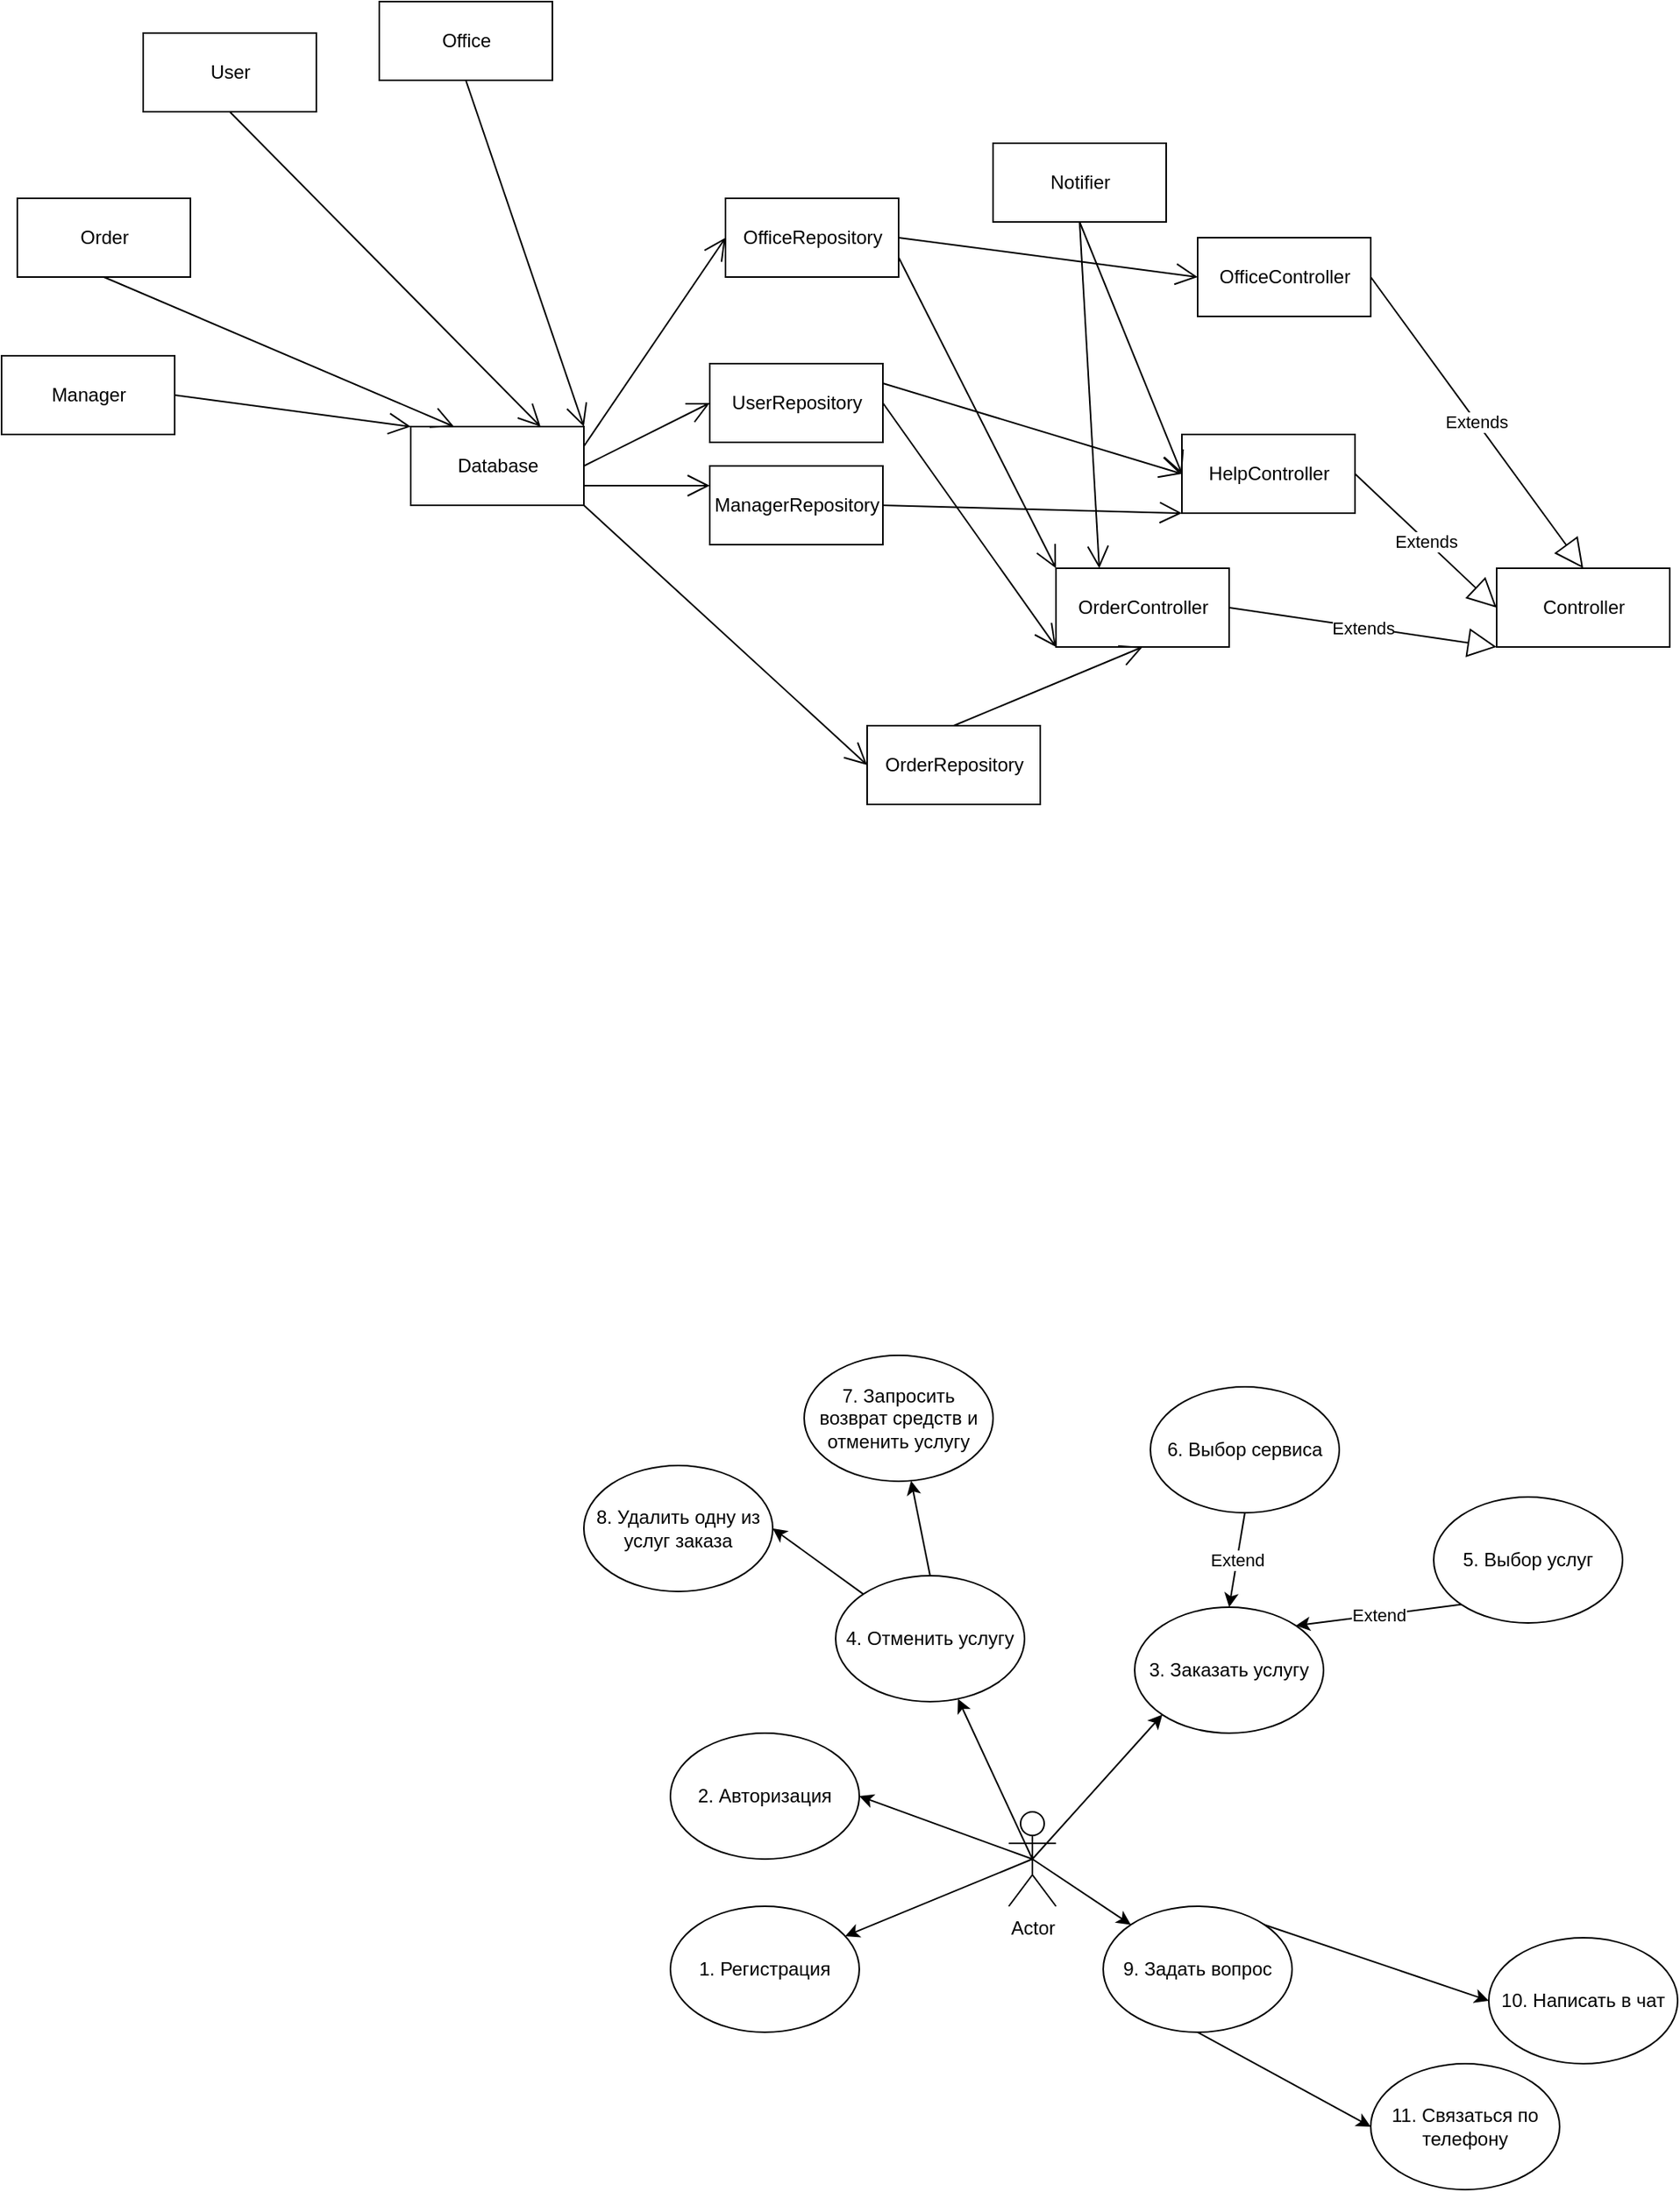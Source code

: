 <mxfile version="15.9.6" type="device"><diagram id="5nZ7VUJxkbCjXmRK6jXO" name="Page-1"><mxGraphModel dx="1422" dy="794" grid="1" gridSize="10" guides="1" tooltips="1" connect="1" arrows="1" fold="1" page="1" pageScale="1" pageWidth="827" pageHeight="1169" math="0" shadow="0"><root><mxCell id="0"/><mxCell id="1" parent="0"/><mxCell id="egQ7tiUSa5hnpav2sv3o-1" value="Database" style="html=1;" vertex="1" parent="1"><mxGeometry x="360" y="680" width="110" height="50" as="geometry"/></mxCell><mxCell id="egQ7tiUSa5hnpav2sv3o-2" value="Controller" style="html=1;" vertex="1" parent="1"><mxGeometry x="1050" y="770" width="110" height="50" as="geometry"/></mxCell><mxCell id="egQ7tiUSa5hnpav2sv3o-3" value="OfficeController" style="html=1;" vertex="1" parent="1"><mxGeometry x="860" y="560" width="110" height="50" as="geometry"/></mxCell><mxCell id="egQ7tiUSa5hnpav2sv3o-4" value="User" style="html=1;" vertex="1" parent="1"><mxGeometry x="190" y="430" width="110" height="50" as="geometry"/></mxCell><mxCell id="egQ7tiUSa5hnpav2sv3o-5" value="Office" style="html=1;" vertex="1" parent="1"><mxGeometry x="340" y="410" width="110" height="50" as="geometry"/></mxCell><mxCell id="egQ7tiUSa5hnpav2sv3o-6" value="Order" style="html=1;" vertex="1" parent="1"><mxGeometry x="110" y="535" width="110" height="50" as="geometry"/></mxCell><mxCell id="egQ7tiUSa5hnpav2sv3o-7" value="Manager" style="html=1;" vertex="1" parent="1"><mxGeometry x="100" y="635" width="110" height="50" as="geometry"/></mxCell><mxCell id="egQ7tiUSa5hnpav2sv3o-9" value="UserRepository" style="html=1;" vertex="1" parent="1"><mxGeometry x="550" y="640" width="110" height="50" as="geometry"/></mxCell><mxCell id="egQ7tiUSa5hnpav2sv3o-10" value="OfficeRepository" style="html=1;" vertex="1" parent="1"><mxGeometry x="560" y="535" width="110" height="50" as="geometry"/></mxCell><mxCell id="egQ7tiUSa5hnpav2sv3o-11" value="OrderRepository" style="html=1;" vertex="1" parent="1"><mxGeometry x="650" y="870" width="110" height="50" as="geometry"/></mxCell><mxCell id="egQ7tiUSa5hnpav2sv3o-12" value="ManagerRepository" style="html=1;" vertex="1" parent="1"><mxGeometry x="550" y="705" width="110" height="50" as="geometry"/></mxCell><mxCell id="egQ7tiUSa5hnpav2sv3o-13" value="HelpController" style="html=1;" vertex="1" parent="1"><mxGeometry x="850" y="685" width="110" height="50" as="geometry"/></mxCell><mxCell id="egQ7tiUSa5hnpav2sv3o-14" value="Notifier" style="html=1;" vertex="1" parent="1"><mxGeometry x="730" y="500" width="110" height="50" as="geometry"/></mxCell><mxCell id="egQ7tiUSa5hnpav2sv3o-15" value="OrderController" style="html=1;" vertex="1" parent="1"><mxGeometry x="770" y="770" width="110" height="50" as="geometry"/></mxCell><mxCell id="egQ7tiUSa5hnpav2sv3o-16" value="Extends" style="endArrow=block;endSize=16;endFill=0;html=1;rounded=0;entryX=0.5;entryY=0;entryDx=0;entryDy=0;exitX=1;exitY=0.5;exitDx=0;exitDy=0;" edge="1" parent="1" source="egQ7tiUSa5hnpav2sv3o-3" target="egQ7tiUSa5hnpav2sv3o-2"><mxGeometry width="160" relative="1" as="geometry"><mxPoint x="1090" y="625" as="sourcePoint"/><mxPoint x="1250" y="625" as="targetPoint"/></mxGeometry></mxCell><mxCell id="egQ7tiUSa5hnpav2sv3o-17" value="Extends" style="endArrow=block;endSize=16;endFill=0;html=1;rounded=0;entryX=0;entryY=0.5;entryDx=0;entryDy=0;exitX=1;exitY=0.5;exitDx=0;exitDy=0;" edge="1" parent="1" source="egQ7tiUSa5hnpav2sv3o-13" target="egQ7tiUSa5hnpav2sv3o-2"><mxGeometry width="160" relative="1" as="geometry"><mxPoint x="950" y="640" as="sourcePoint"/><mxPoint x="1045" y="685" as="targetPoint"/></mxGeometry></mxCell><mxCell id="egQ7tiUSa5hnpav2sv3o-18" value="Extends" style="endArrow=block;endSize=16;endFill=0;html=1;rounded=0;entryX=0;entryY=1;entryDx=0;entryDy=0;exitX=1;exitY=0.5;exitDx=0;exitDy=0;" edge="1" parent="1" source="egQ7tiUSa5hnpav2sv3o-15" target="egQ7tiUSa5hnpav2sv3o-2"><mxGeometry width="160" relative="1" as="geometry"><mxPoint x="960" y="650" as="sourcePoint"/><mxPoint x="1055" y="695" as="targetPoint"/></mxGeometry></mxCell><mxCell id="egQ7tiUSa5hnpav2sv3o-19" value="" style="endArrow=open;endFill=1;endSize=12;html=1;rounded=0;exitX=0.5;exitY=1;exitDx=0;exitDy=0;entryX=0;entryY=0.5;entryDx=0;entryDy=0;" edge="1" parent="1" source="egQ7tiUSa5hnpav2sv3o-14" target="egQ7tiUSa5hnpav2sv3o-13"><mxGeometry width="160" relative="1" as="geometry"><mxPoint x="770" y="730" as="sourcePoint"/><mxPoint x="1250" y="625" as="targetPoint"/></mxGeometry></mxCell><mxCell id="egQ7tiUSa5hnpav2sv3o-20" value="" style="endArrow=open;endFill=1;endSize=12;html=1;rounded=0;exitX=0.5;exitY=1;exitDx=0;exitDy=0;entryX=0.25;entryY=0;entryDx=0;entryDy=0;" edge="1" parent="1" source="egQ7tiUSa5hnpav2sv3o-14" target="egQ7tiUSa5hnpav2sv3o-15"><mxGeometry width="160" relative="1" as="geometry"><mxPoint x="770" y="730" as="sourcePoint"/><mxPoint x="915" y="695" as="targetPoint"/></mxGeometry></mxCell><mxCell id="egQ7tiUSa5hnpav2sv3o-25" value="" style="endArrow=open;endFill=1;endSize=12;html=1;rounded=0;exitX=0.5;exitY=1;exitDx=0;exitDy=0;entryX=1;entryY=0;entryDx=0;entryDy=0;" edge="1" parent="1" source="egQ7tiUSa5hnpav2sv3o-5" target="egQ7tiUSa5hnpav2sv3o-1"><mxGeometry width="160" relative="1" as="geometry"><mxPoint x="20" y="815" as="sourcePoint"/><mxPoint x="100" y="865" as="targetPoint"/></mxGeometry></mxCell><mxCell id="egQ7tiUSa5hnpav2sv3o-26" value="" style="endArrow=open;endFill=1;endSize=12;html=1;rounded=0;exitX=1;exitY=0.5;exitDx=0;exitDy=0;entryX=0;entryY=0;entryDx=0;entryDy=0;" edge="1" parent="1" source="egQ7tiUSa5hnpav2sv3o-7" target="egQ7tiUSa5hnpav2sv3o-1"><mxGeometry width="160" relative="1" as="geometry"><mxPoint x="590" y="675" as="sourcePoint"/><mxPoint x="480" y="715" as="targetPoint"/></mxGeometry></mxCell><mxCell id="egQ7tiUSa5hnpav2sv3o-27" value="" style="endArrow=open;endFill=1;endSize=12;html=1;rounded=0;exitX=0.5;exitY=1;exitDx=0;exitDy=0;entryX=0.75;entryY=0;entryDx=0;entryDy=0;" edge="1" parent="1" source="egQ7tiUSa5hnpav2sv3o-4" target="egQ7tiUSa5hnpav2sv3o-1"><mxGeometry width="160" relative="1" as="geometry"><mxPoint x="600" y="685" as="sourcePoint"/><mxPoint x="415" y="680" as="targetPoint"/></mxGeometry></mxCell><mxCell id="egQ7tiUSa5hnpav2sv3o-28" value="" style="endArrow=open;endFill=1;endSize=12;html=1;rounded=0;exitX=0.5;exitY=1;exitDx=0;exitDy=0;entryX=0.25;entryY=0;entryDx=0;entryDy=0;" edge="1" parent="1" source="egQ7tiUSa5hnpav2sv3o-6" target="egQ7tiUSa5hnpav2sv3o-1"><mxGeometry width="160" relative="1" as="geometry"><mxPoint x="610" y="695" as="sourcePoint"/><mxPoint x="420" y="680" as="targetPoint"/></mxGeometry></mxCell><mxCell id="egQ7tiUSa5hnpav2sv3o-29" value="" style="endArrow=open;endFill=1;endSize=12;html=1;rounded=0;exitX=1;exitY=0.75;exitDx=0;exitDy=0;entryX=0;entryY=0.25;entryDx=0;entryDy=0;" edge="1" parent="1" source="egQ7tiUSa5hnpav2sv3o-1" target="egQ7tiUSa5hnpav2sv3o-12"><mxGeometry width="160" relative="1" as="geometry"><mxPoint x="620" y="705" as="sourcePoint"/><mxPoint x="510" y="745" as="targetPoint"/></mxGeometry></mxCell><mxCell id="egQ7tiUSa5hnpav2sv3o-30" value="" style="endArrow=open;endFill=1;endSize=12;html=1;rounded=0;exitX=1;exitY=0.5;exitDx=0;exitDy=0;entryX=0;entryY=0.5;entryDx=0;entryDy=0;" edge="1" parent="1" source="egQ7tiUSa5hnpav2sv3o-1" target="egQ7tiUSa5hnpav2sv3o-9"><mxGeometry width="160" relative="1" as="geometry"><mxPoint x="630" y="715" as="sourcePoint"/><mxPoint x="520" y="755" as="targetPoint"/></mxGeometry></mxCell><mxCell id="egQ7tiUSa5hnpav2sv3o-32" value="" style="endArrow=open;endFill=1;endSize=12;html=1;rounded=0;exitX=1;exitY=1;exitDx=0;exitDy=0;entryX=0;entryY=0.5;entryDx=0;entryDy=0;" edge="1" parent="1" source="egQ7tiUSa5hnpav2sv3o-1" target="egQ7tiUSa5hnpav2sv3o-11"><mxGeometry width="160" relative="1" as="geometry"><mxPoint x="650" y="735" as="sourcePoint"/><mxPoint x="540" y="775" as="targetPoint"/></mxGeometry></mxCell><mxCell id="egQ7tiUSa5hnpav2sv3o-33" value="" style="endArrow=open;endFill=1;endSize=12;html=1;rounded=0;exitX=1;exitY=0.25;exitDx=0;exitDy=0;entryX=0;entryY=0.5;entryDx=0;entryDy=0;" edge="1" parent="1" source="egQ7tiUSa5hnpav2sv3o-1" target="egQ7tiUSa5hnpav2sv3o-10"><mxGeometry width="160" relative="1" as="geometry"><mxPoint x="660" y="745" as="sourcePoint"/><mxPoint x="550" y="785" as="targetPoint"/></mxGeometry></mxCell><mxCell id="egQ7tiUSa5hnpav2sv3o-34" value="" style="endArrow=open;endFill=1;endSize=12;html=1;rounded=0;exitX=1;exitY=0.5;exitDx=0;exitDy=0;entryX=0;entryY=1;entryDx=0;entryDy=0;" edge="1" parent="1" source="egQ7tiUSa5hnpav2sv3o-12" target="egQ7tiUSa5hnpav2sv3o-13"><mxGeometry width="160" relative="1" as="geometry"><mxPoint x="670" y="755" as="sourcePoint"/><mxPoint x="560" y="795" as="targetPoint"/></mxGeometry></mxCell><mxCell id="egQ7tiUSa5hnpav2sv3o-35" value="" style="endArrow=open;endFill=1;endSize=12;html=1;rounded=0;exitX=0.5;exitY=0;exitDx=0;exitDy=0;entryX=0.5;entryY=1;entryDx=0;entryDy=0;" edge="1" parent="1" source="egQ7tiUSa5hnpav2sv3o-11" target="egQ7tiUSa5hnpav2sv3o-15"><mxGeometry width="160" relative="1" as="geometry"><mxPoint x="680" y="765" as="sourcePoint"/><mxPoint x="570" y="805" as="targetPoint"/></mxGeometry></mxCell><mxCell id="egQ7tiUSa5hnpav2sv3o-36" value="" style="endArrow=open;endFill=1;endSize=12;html=1;rounded=0;exitX=1;exitY=0.5;exitDx=0;exitDy=0;entryX=0;entryY=0.5;entryDx=0;entryDy=0;" edge="1" parent="1" source="egQ7tiUSa5hnpav2sv3o-10" target="egQ7tiUSa5hnpav2sv3o-3"><mxGeometry width="160" relative="1" as="geometry"><mxPoint x="690" y="775" as="sourcePoint"/><mxPoint x="580" y="815" as="targetPoint"/></mxGeometry></mxCell><mxCell id="egQ7tiUSa5hnpav2sv3o-37" value="" style="endArrow=open;endFill=1;endSize=12;html=1;rounded=0;exitX=1;exitY=0.5;exitDx=0;exitDy=0;entryX=0;entryY=1;entryDx=0;entryDy=0;" edge="1" parent="1" source="egQ7tiUSa5hnpav2sv3o-9" target="egQ7tiUSa5hnpav2sv3o-15"><mxGeometry width="160" relative="1" as="geometry"><mxPoint x="680" y="1015" as="sourcePoint"/><mxPoint x="590" y="825" as="targetPoint"/></mxGeometry></mxCell><mxCell id="egQ7tiUSa5hnpav2sv3o-38" value="" style="endArrow=open;endFill=1;endSize=12;html=1;rounded=0;exitX=1;exitY=0.25;exitDx=0;exitDy=0;entryX=0;entryY=0.5;entryDx=0;entryDy=0;" edge="1" parent="1" source="egQ7tiUSa5hnpav2sv3o-9" target="egQ7tiUSa5hnpav2sv3o-13"><mxGeometry width="160" relative="1" as="geometry"><mxPoint x="690" y="945" as="sourcePoint"/><mxPoint x="887.5" y="815" as="targetPoint"/></mxGeometry></mxCell><mxCell id="egQ7tiUSa5hnpav2sv3o-39" value="" style="endArrow=open;endFill=1;endSize=12;html=1;rounded=0;exitX=1;exitY=0.75;exitDx=0;exitDy=0;entryX=0;entryY=0;entryDx=0;entryDy=0;" edge="1" parent="1" source="egQ7tiUSa5hnpav2sv3o-10" target="egQ7tiUSa5hnpav2sv3o-15"><mxGeometry width="160" relative="1" as="geometry"><mxPoint x="680" y="570" as="sourcePoint"/><mxPoint x="840" y="640" as="targetPoint"/></mxGeometry></mxCell><mxCell id="egQ7tiUSa5hnpav2sv3o-49" value="Actor" style="shape=umlActor;verticalLabelPosition=bottom;verticalAlign=top;html=1;outlineConnect=0;" vertex="1" parent="1"><mxGeometry x="740" y="1560" width="30" height="60" as="geometry"/></mxCell><mxCell id="egQ7tiUSa5hnpav2sv3o-50" value="2. Авторизация" style="ellipse;whiteSpace=wrap;html=1;" vertex="1" parent="1"><mxGeometry x="525" y="1510" width="120" height="80" as="geometry"/></mxCell><mxCell id="egQ7tiUSa5hnpav2sv3o-51" value="1. Регистрация" style="ellipse;whiteSpace=wrap;html=1;" vertex="1" parent="1"><mxGeometry x="525" y="1620" width="120" height="80" as="geometry"/></mxCell><mxCell id="egQ7tiUSa5hnpav2sv3o-54" value="9. Задать вопрос" style="ellipse;whiteSpace=wrap;html=1;" vertex="1" parent="1"><mxGeometry x="800" y="1620" width="120" height="80" as="geometry"/></mxCell><mxCell id="egQ7tiUSa5hnpav2sv3o-55" value="3. Заказать услугу" style="ellipse;whiteSpace=wrap;html=1;" vertex="1" parent="1"><mxGeometry x="820" y="1430" width="120" height="80" as="geometry"/></mxCell><mxCell id="egQ7tiUSa5hnpav2sv3o-56" value="4. Отменить услугу" style="ellipse;whiteSpace=wrap;html=1;" vertex="1" parent="1"><mxGeometry x="630" y="1410" width="120" height="80" as="geometry"/></mxCell><mxCell id="egQ7tiUSa5hnpav2sv3o-58" value="" style="endArrow=classic;html=1;rounded=0;entryX=1;entryY=0.5;entryDx=0;entryDy=0;exitX=0.5;exitY=0.5;exitDx=0;exitDy=0;exitPerimeter=0;" edge="1" parent="1" source="egQ7tiUSa5hnpav2sv3o-49" target="egQ7tiUSa5hnpav2sv3o-50"><mxGeometry width="50" height="50" relative="1" as="geometry"><mxPoint x="670" y="1620" as="sourcePoint"/><mxPoint x="720" y="1570" as="targetPoint"/></mxGeometry></mxCell><mxCell id="egQ7tiUSa5hnpav2sv3o-59" value="" style="endArrow=classic;html=1;rounded=0;exitX=0.5;exitY=0.5;exitDx=0;exitDy=0;exitPerimeter=0;" edge="1" parent="1" source="egQ7tiUSa5hnpav2sv3o-49" target="egQ7tiUSa5hnpav2sv3o-51"><mxGeometry width="50" height="50" relative="1" as="geometry"><mxPoint x="765" y="1600" as="sourcePoint"/><mxPoint x="655" y="1560" as="targetPoint"/></mxGeometry></mxCell><mxCell id="egQ7tiUSa5hnpav2sv3o-60" value="" style="endArrow=classic;html=1;rounded=0;exitX=0.5;exitY=0.5;exitDx=0;exitDy=0;exitPerimeter=0;" edge="1" parent="1" source="egQ7tiUSa5hnpav2sv3o-49" target="egQ7tiUSa5hnpav2sv3o-56"><mxGeometry width="50" height="50" relative="1" as="geometry"><mxPoint x="775" y="1610" as="sourcePoint"/><mxPoint x="665" y="1570" as="targetPoint"/></mxGeometry></mxCell><mxCell id="egQ7tiUSa5hnpav2sv3o-61" value="" style="endArrow=classic;html=1;rounded=0;entryX=0;entryY=1;entryDx=0;entryDy=0;exitX=0.5;exitY=0.5;exitDx=0;exitDy=0;exitPerimeter=0;" edge="1" parent="1" source="egQ7tiUSa5hnpav2sv3o-49" target="egQ7tiUSa5hnpav2sv3o-55"><mxGeometry width="50" height="50" relative="1" as="geometry"><mxPoint x="785" y="1620" as="sourcePoint"/><mxPoint x="675" y="1580" as="targetPoint"/></mxGeometry></mxCell><mxCell id="egQ7tiUSa5hnpav2sv3o-62" value="" style="endArrow=classic;html=1;rounded=0;exitX=0.5;exitY=0.5;exitDx=0;exitDy=0;exitPerimeter=0;" edge="1" parent="1" source="egQ7tiUSa5hnpav2sv3o-49" target="egQ7tiUSa5hnpav2sv3o-54"><mxGeometry width="50" height="50" relative="1" as="geometry"><mxPoint x="795" y="1630" as="sourcePoint"/><mxPoint x="685" y="1590" as="targetPoint"/></mxGeometry></mxCell><mxCell id="egQ7tiUSa5hnpav2sv3o-65" value="10. Написать в чат" style="ellipse;whiteSpace=wrap;html=1;" vertex="1" parent="1"><mxGeometry x="1045" y="1640" width="120" height="80" as="geometry"/></mxCell><mxCell id="egQ7tiUSa5hnpav2sv3o-66" value="11. Связаться по телефону" style="ellipse;whiteSpace=wrap;html=1;" vertex="1" parent="1"><mxGeometry x="970" y="1720" width="120" height="80" as="geometry"/></mxCell><mxCell id="egQ7tiUSa5hnpav2sv3o-68" value="" style="endArrow=classic;html=1;rounded=0;entryX=0;entryY=0.5;entryDx=0;entryDy=0;exitX=0.5;exitY=1;exitDx=0;exitDy=0;" edge="1" parent="1" source="egQ7tiUSa5hnpav2sv3o-54" target="egQ7tiUSa5hnpav2sv3o-66"><mxGeometry width="50" height="50" relative="1" as="geometry"><mxPoint x="1030" y="1700" as="sourcePoint"/><mxPoint x="880.219" y="1606.584" as="targetPoint"/></mxGeometry></mxCell><mxCell id="egQ7tiUSa5hnpav2sv3o-69" value="" style="endArrow=classic;html=1;rounded=0;entryX=0;entryY=0.5;entryDx=0;entryDy=0;exitX=1;exitY=0;exitDx=0;exitDy=0;" edge="1" parent="1" source="egQ7tiUSa5hnpav2sv3o-54" target="egQ7tiUSa5hnpav2sv3o-65"><mxGeometry width="50" height="50" relative="1" as="geometry"><mxPoint x="1090" y="1440" as="sourcePoint"/><mxPoint x="890.219" y="1616.584" as="targetPoint"/></mxGeometry></mxCell><mxCell id="egQ7tiUSa5hnpav2sv3o-71" value="7. Запросить возврат средств и отменить услугу" style="ellipse;whiteSpace=wrap;html=1;" vertex="1" parent="1"><mxGeometry x="610" y="1270" width="120" height="80" as="geometry"/></mxCell><mxCell id="egQ7tiUSa5hnpav2sv3o-72" value="8. Удалить одну из услуг заказа" style="ellipse;whiteSpace=wrap;html=1;" vertex="1" parent="1"><mxGeometry x="470" y="1340" width="120" height="80" as="geometry"/></mxCell><mxCell id="egQ7tiUSa5hnpav2sv3o-73" value="" style="endArrow=classic;html=1;rounded=0;exitX=0.5;exitY=0;exitDx=0;exitDy=0;" edge="1" parent="1" source="egQ7tiUSa5hnpav2sv3o-56" target="egQ7tiUSa5hnpav2sv3o-71"><mxGeometry width="50" height="50" relative="1" as="geometry"><mxPoint x="765" y="1600" as="sourcePoint"/><mxPoint x="680" y="1410" as="targetPoint"/></mxGeometry></mxCell><mxCell id="egQ7tiUSa5hnpav2sv3o-74" value="" style="endArrow=classic;html=1;rounded=0;exitX=0;exitY=0;exitDx=0;exitDy=0;entryX=1;entryY=0.5;entryDx=0;entryDy=0;" edge="1" parent="1" source="egQ7tiUSa5hnpav2sv3o-56" target="egQ7tiUSa5hnpav2sv3o-72"><mxGeometry width="50" height="50" relative="1" as="geometry"><mxPoint x="680" y="1360" as="sourcePoint"/><mxPoint x="690" y="1420" as="targetPoint"/></mxGeometry></mxCell><mxCell id="egQ7tiUSa5hnpav2sv3o-81" value="6. Выбор сервиса" style="ellipse;whiteSpace=wrap;html=1;" vertex="1" parent="1"><mxGeometry x="830" y="1290" width="120" height="80" as="geometry"/></mxCell><mxCell id="egQ7tiUSa5hnpav2sv3o-82" value="5. Выбор услуг" style="ellipse;whiteSpace=wrap;html=1;" vertex="1" parent="1"><mxGeometry x="1010" y="1360" width="120" height="80" as="geometry"/></mxCell><mxCell id="egQ7tiUSa5hnpav2sv3o-83" value="Extend" style="endArrow=classic;html=1;rounded=0;entryX=1;entryY=0;entryDx=0;entryDy=0;exitX=0;exitY=1;exitDx=0;exitDy=0;" edge="1" parent="1" source="egQ7tiUSa5hnpav2sv3o-82" target="egQ7tiUSa5hnpav2sv3o-55"><mxGeometry width="50" height="50" relative="1" as="geometry"><mxPoint x="982.426" y="1581.716" as="sourcePoint"/><mxPoint x="1090" y="1550" as="targetPoint"/></mxGeometry></mxCell><mxCell id="egQ7tiUSa5hnpav2sv3o-84" value="Extend" style="endArrow=classic;html=1;rounded=0;entryX=0.5;entryY=0;entryDx=0;entryDy=0;exitX=0.5;exitY=1;exitDx=0;exitDy=0;" edge="1" parent="1" source="egQ7tiUSa5hnpav2sv3o-81" target="egQ7tiUSa5hnpav2sv3o-55"><mxGeometry width="50" height="50" relative="1" as="geometry"><mxPoint x="1037.574" y="1438.284" as="sourcePoint"/><mxPoint x="932.426" y="1451.716" as="targetPoint"/></mxGeometry></mxCell></root></mxGraphModel></diagram></mxfile>